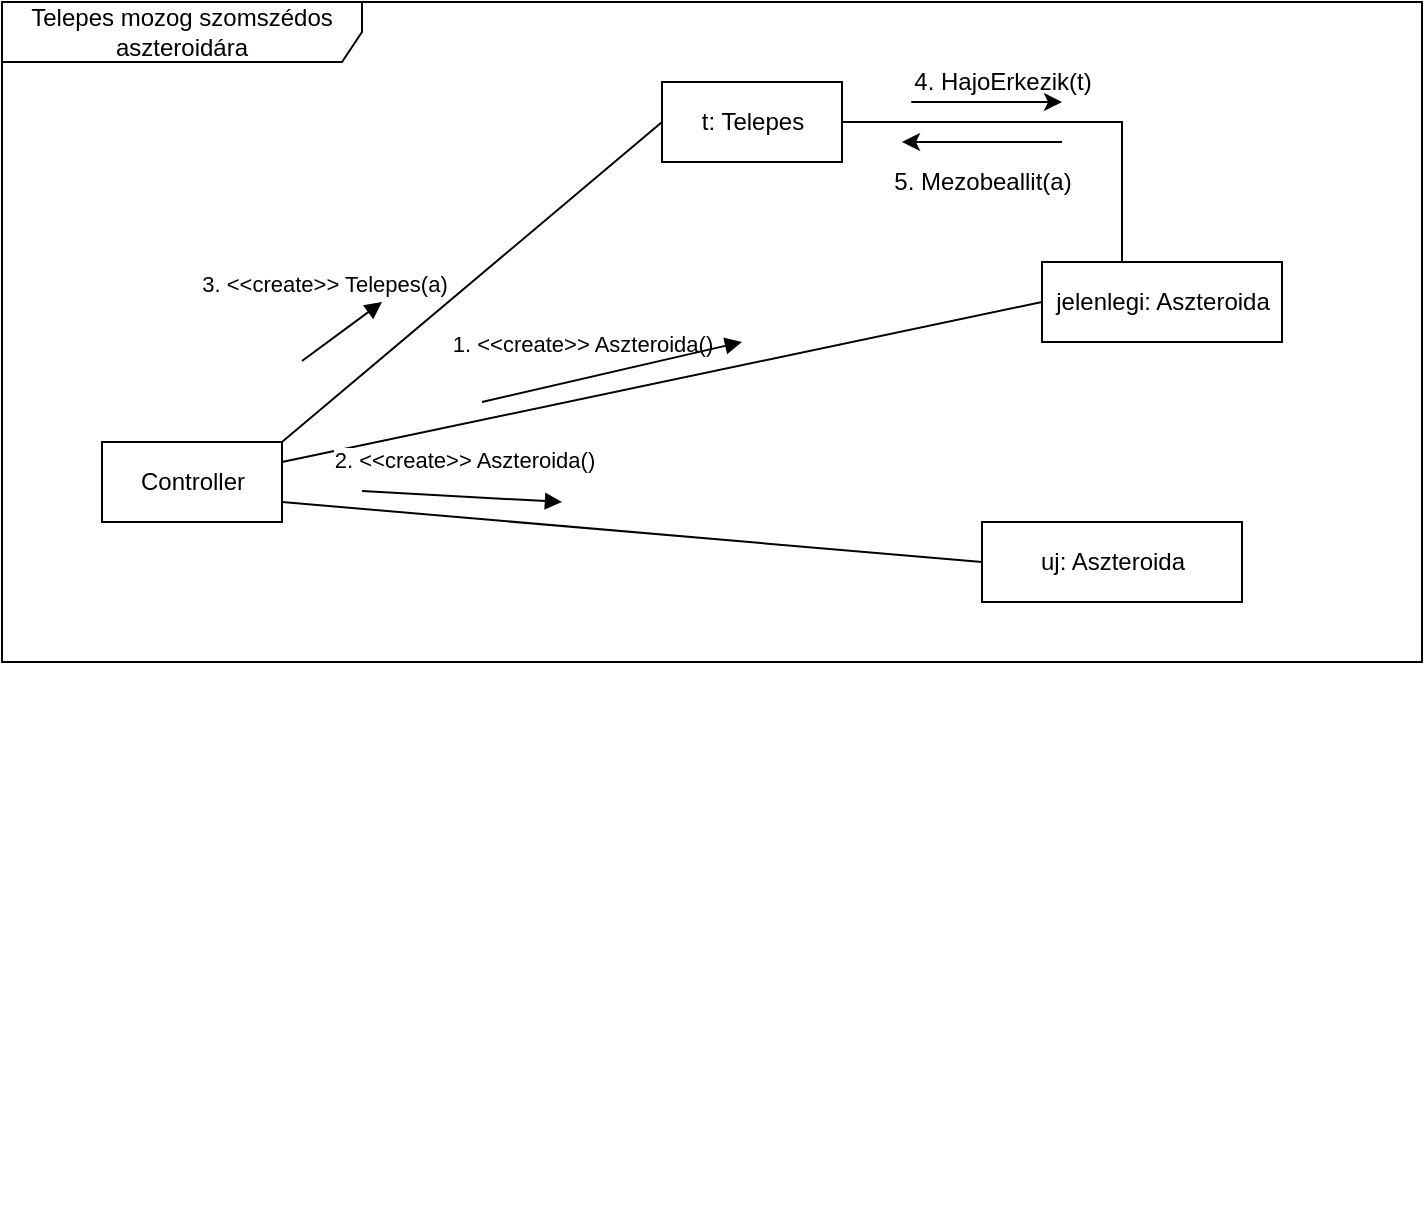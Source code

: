 <mxfile version="14.4.8" type="github">
  <diagram id="TZgk3oL2Dy5LgdHwzk9w" name="Page-1">
    <mxGraphModel dx="583" dy="627" grid="1" gridSize="10" guides="1" tooltips="1" connect="1" arrows="1" fold="1" page="1" pageScale="1" pageWidth="1654" pageHeight="1169" math="0" shadow="0">
      <root>
        <mxCell id="0" />
        <mxCell id="1" parent="0" />
        <mxCell id="_NmjWLg-QleQK-FVTTyi-1" value="Telepes mozog szomszédos aszteroidára" style="shape=umlFrame;whiteSpace=wrap;html=1;width=180;height=30;" vertex="1" parent="1">
          <mxGeometry x="30" y="60" width="710" height="330" as="geometry" />
        </mxCell>
        <mxCell id="_NmjWLg-QleQK-FVTTyi-2" style="edgeStyle=orthogonalEdgeStyle;rounded=0;orthogonalLoop=1;jettySize=auto;html=1;exitX=1;exitY=0.5;exitDx=0;exitDy=0;entryX=0.5;entryY=1;entryDx=0;entryDy=0;endArrow=none;endFill=0;" edge="1" parent="1" source="_NmjWLg-QleQK-FVTTyi-3" target="_NmjWLg-QleQK-FVTTyi-4">
          <mxGeometry relative="1" as="geometry">
            <Array as="points">
              <mxPoint x="590" y="120" />
              <mxPoint x="590" y="230" />
            </Array>
          </mxGeometry>
        </mxCell>
        <mxCell id="_NmjWLg-QleQK-FVTTyi-3" value="t: Telepes" style="html=1;" vertex="1" parent="1">
          <mxGeometry x="360" y="100" width="90" height="40" as="geometry" />
        </mxCell>
        <mxCell id="_NmjWLg-QleQK-FVTTyi-4" value="jelenlegi: Aszteroida" style="html=1;" vertex="1" parent="1">
          <mxGeometry x="550" y="190" width="120" height="40" as="geometry" />
        </mxCell>
        <mxCell id="_NmjWLg-QleQK-FVTTyi-5" value="uj: Aszteroida" style="html=1;" vertex="1" parent="1">
          <mxGeometry x="520" y="320" width="130" height="40" as="geometry" />
        </mxCell>
        <mxCell id="_NmjWLg-QleQK-FVTTyi-6" value="Controller" style="html=1;" vertex="1" parent="1">
          <mxGeometry x="80" y="280" width="90" height="40" as="geometry" />
        </mxCell>
        <mxCell id="_NmjWLg-QleQK-FVTTyi-7" value="3. &amp;lt;&amp;lt;create&amp;gt;&amp;gt; Telepes(a)" style="html=1;verticalAlign=bottom;endArrow=none;entryX=0;entryY=0.5;entryDx=0;entryDy=0;endFill=0;" edge="1" parent="1" target="_NmjWLg-QleQK-FVTTyi-3">
          <mxGeometry x="-0.514" y="41" width="80" relative="1" as="geometry">
            <mxPoint x="170" y="280" as="sourcePoint" />
            <mxPoint x="620" y="290" as="targetPoint" />
            <mxPoint x="1" as="offset" />
          </mxGeometry>
        </mxCell>
        <mxCell id="_NmjWLg-QleQK-FVTTyi-8" value="" style="html=1;verticalAlign=bottom;endArrow=none;entryX=0;entryY=0.5;entryDx=0;entryDy=0;endFill=0;" edge="1" parent="1" target="_NmjWLg-QleQK-FVTTyi-4">
          <mxGeometry x="0.169" y="-40" width="80" relative="1" as="geometry">
            <mxPoint x="170" y="290" as="sourcePoint" />
            <mxPoint x="410" y="190" as="targetPoint" />
            <mxPoint as="offset" />
          </mxGeometry>
        </mxCell>
        <mxCell id="_NmjWLg-QleQK-FVTTyi-9" value="2. &amp;lt;&amp;lt;create&amp;gt;&amp;gt; Aszteroida()" style="html=1;verticalAlign=bottom;endArrow=none;entryX=0;entryY=0.5;entryDx=0;entryDy=0;endFill=0;" edge="1" parent="1" target="_NmjWLg-QleQK-FVTTyi-5">
          <mxGeometry x="-0.487" y="20" width="80" relative="1" as="geometry">
            <mxPoint x="170" y="310" as="sourcePoint" />
            <mxPoint x="510" y="310" as="targetPoint" />
            <mxPoint as="offset" />
          </mxGeometry>
        </mxCell>
        <mxCell id="_NmjWLg-QleQK-FVTTyi-10" value="1. &amp;lt;&amp;lt;create&amp;gt;&amp;gt; Aszteroida()" style="html=1;verticalAlign=bottom;endArrow=block;" edge="1" parent="1">
          <mxGeometry x="1" y="-104" width="80" relative="1" as="geometry">
            <mxPoint x="180" y="239.5" as="sourcePoint" />
            <mxPoint x="220" y="210" as="targetPoint" />
            <mxPoint x="38" y="-54" as="offset" />
          </mxGeometry>
        </mxCell>
        <mxCell id="_NmjWLg-QleQK-FVTTyi-11" value="" style="html=1;verticalAlign=bottom;endArrow=block;" edge="1" parent="1">
          <mxGeometry x="0.057" y="11" width="80" relative="1" as="geometry">
            <mxPoint x="270" y="260" as="sourcePoint" />
            <mxPoint x="400" y="230" as="targetPoint" />
            <mxPoint as="offset" />
          </mxGeometry>
        </mxCell>
        <mxCell id="_NmjWLg-QleQK-FVTTyi-12" value="" style="html=1;verticalAlign=bottom;endArrow=block;" edge="1" parent="1">
          <mxGeometry x="0.057" y="11" width="80" relative="1" as="geometry">
            <mxPoint x="210" y="304.5" as="sourcePoint" />
            <mxPoint x="310" y="310" as="targetPoint" />
            <mxPoint as="offset" />
          </mxGeometry>
        </mxCell>
        <mxCell id="_NmjWLg-QleQK-FVTTyi-13" value="" style="html=1;verticalAlign=bottom;endArrow=block;" edge="1" parent="1">
          <mxGeometry x="0.057" y="11" width="80" relative="1" as="geometry">
            <mxPoint x="280" y="660" as="sourcePoint" />
            <mxPoint x="280" y="660" as="targetPoint" />
            <mxPoint as="offset" />
          </mxGeometry>
        </mxCell>
        <mxCell id="_NmjWLg-QleQK-FVTTyi-14" value="" style="html=1;verticalAlign=bottom;endArrow=block;" edge="1" parent="1">
          <mxGeometry x="0.057" y="11" width="80" relative="1" as="geometry">
            <mxPoint x="365" y="294.5" as="sourcePoint" />
            <mxPoint x="365" y="294.5" as="targetPoint" />
            <mxPoint as="offset" />
          </mxGeometry>
        </mxCell>
        <mxCell id="_NmjWLg-QleQK-FVTTyi-15" value="4. HajoErkezik(t)" style="text;html=1;align=center;verticalAlign=middle;resizable=0;points=[];autosize=1;" vertex="1" parent="1">
          <mxGeometry x="480" y="90" width="100" height="20" as="geometry" />
        </mxCell>
        <mxCell id="_NmjWLg-QleQK-FVTTyi-16" value="" style="endArrow=classic;html=1;" edge="1" parent="1">
          <mxGeometry width="50" height="50" relative="1" as="geometry">
            <mxPoint x="530" y="110" as="sourcePoint" />
            <mxPoint x="560" y="110" as="targetPoint" />
            <Array as="points">
              <mxPoint x="480" y="110" />
            </Array>
          </mxGeometry>
        </mxCell>
        <mxCell id="_NmjWLg-QleQK-FVTTyi-18" value="" style="endArrow=classic;html=1;" edge="1" parent="1">
          <mxGeometry width="50" height="50" relative="1" as="geometry">
            <mxPoint x="560" y="130" as="sourcePoint" />
            <mxPoint x="480" y="130" as="targetPoint" />
            <Array as="points" />
          </mxGeometry>
        </mxCell>
        <mxCell id="_NmjWLg-QleQK-FVTTyi-19" value="5. Mezobeallit(a)" style="text;html=1;align=center;verticalAlign=middle;resizable=0;points=[];autosize=1;" vertex="1" parent="1">
          <mxGeometry x="470" y="140" width="100" height="20" as="geometry" />
        </mxCell>
      </root>
    </mxGraphModel>
  </diagram>
</mxfile>
